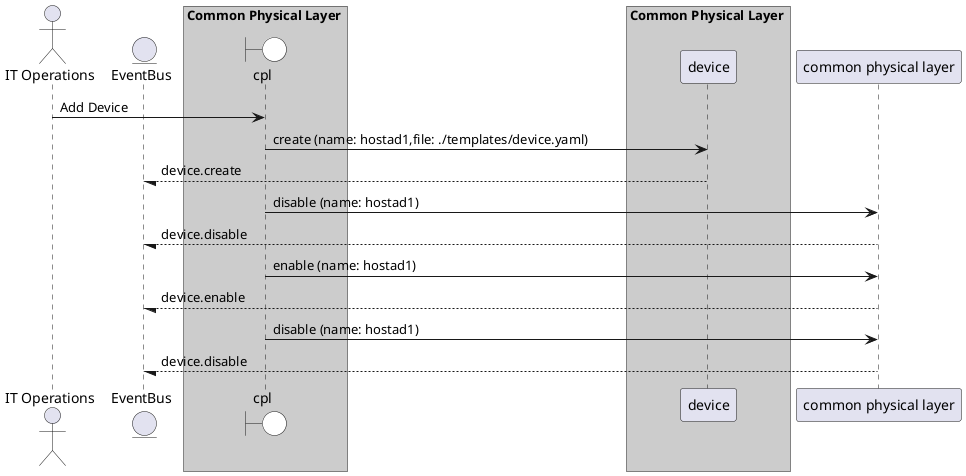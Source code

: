@startuml

actor "IT Operations"


entity EventBus

box Common Physical Layer #cccccc
    boundary cpl #white
end box


box Common Physical Layer #cccccc
            participant device
    end box


"IT Operations" -> cpl: Add Device

    cpl -> "device": create (name: hostad1,file: ./templates/device.yaml)

    "device" --/ EventBus: device.create

    cpl -> "common physical layer": disable (name: hostad1)

    "common physical layer" --/ EventBus: device.disable

    cpl -> "common physical layer": enable (name: hostad1)

    "common physical layer" --/ EventBus: device.enable

    cpl -> "common physical layer": disable (name: hostad1)

    "common physical layer" --/ EventBus: device.disable



@enduml
